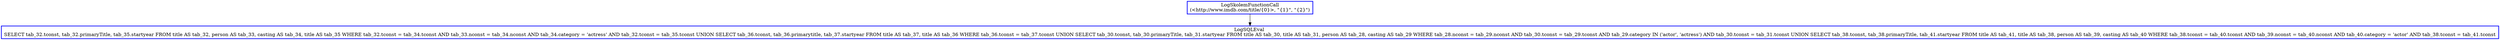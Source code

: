 digraph  g{
node [shape=rectangle, color=black, fontcolor=black, style=bold]
0 [label="LogSkolemFunctionCall
(<http://www.imdb.com/title/{0}>, \"{1}\", \"{2}\")" , color = blue] ; 
1 [label="LogSQLEval 
SELECT tab_32.tconst, tab_32.primaryTitle, tab_35.startyear FROM title AS tab_32, person AS tab_33, casting AS tab_34, title AS tab_35 WHERE tab_32.tconst = tab_34.tconst AND tab_33.nconst = tab_34.nconst AND tab_34.category = 'actress' AND tab_32.tconst = tab_35.tconst UNION SELECT tab_36.tconst, tab_36.primarytitle, tab_37.startyear FROM title AS tab_37, title AS tab_36 WHERE tab_36.tconst = tab_37.tconst UNION SELECT tab_30.tconst, tab_30.primaryTitle, tab_31.startyear FROM title AS tab_30, title AS tab_31, person AS tab_28, casting AS tab_29 WHERE tab_28.nconst = tab_29.nconst AND tab_30.tconst = tab_29.tconst AND tab_29.category IN ('actor', 'actress') AND tab_30.tconst = tab_31.tconst UNION SELECT tab_38.tconst, tab_38.primaryTitle, tab_41.startyear FROM title AS tab_41, title AS tab_38, person AS tab_39, casting AS tab_40 WHERE tab_38.tconst = tab_40.tconst AND tab_39.nconst = tab_40.nconst AND tab_40.category = 'actor' AND tab_38.tconst = tab_41.tconst", color = blue] ; 
0 -> 1 ; 
}

